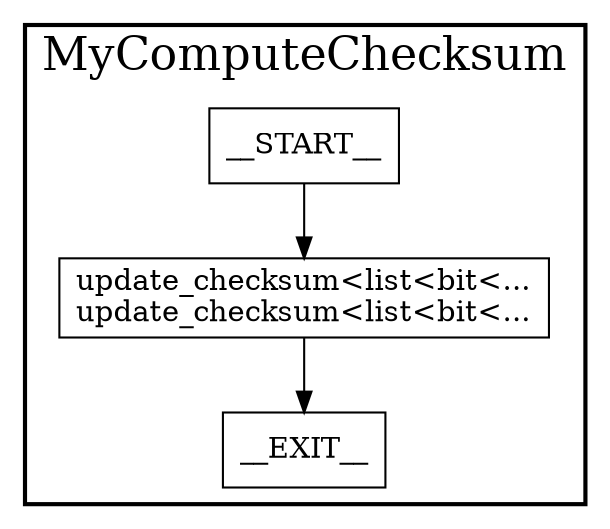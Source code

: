 digraph MyComputeChecksum {
subgraph cluster {
graph [
fontsize="22pt", label=MyComputeChecksum, style=bold];
0[label=__START__, margin="", shape=rectangle, style=solid];
1[label=__EXIT__, margin="", shape=rectangle, style=solid];
2[label="update_checksum<list<bit<...\nupdate_checksum<list<bit<...", margin="", shape=rectangle, style=solid];
0 -> 2[label=""];
2 -> 1[label=""];
}
}
